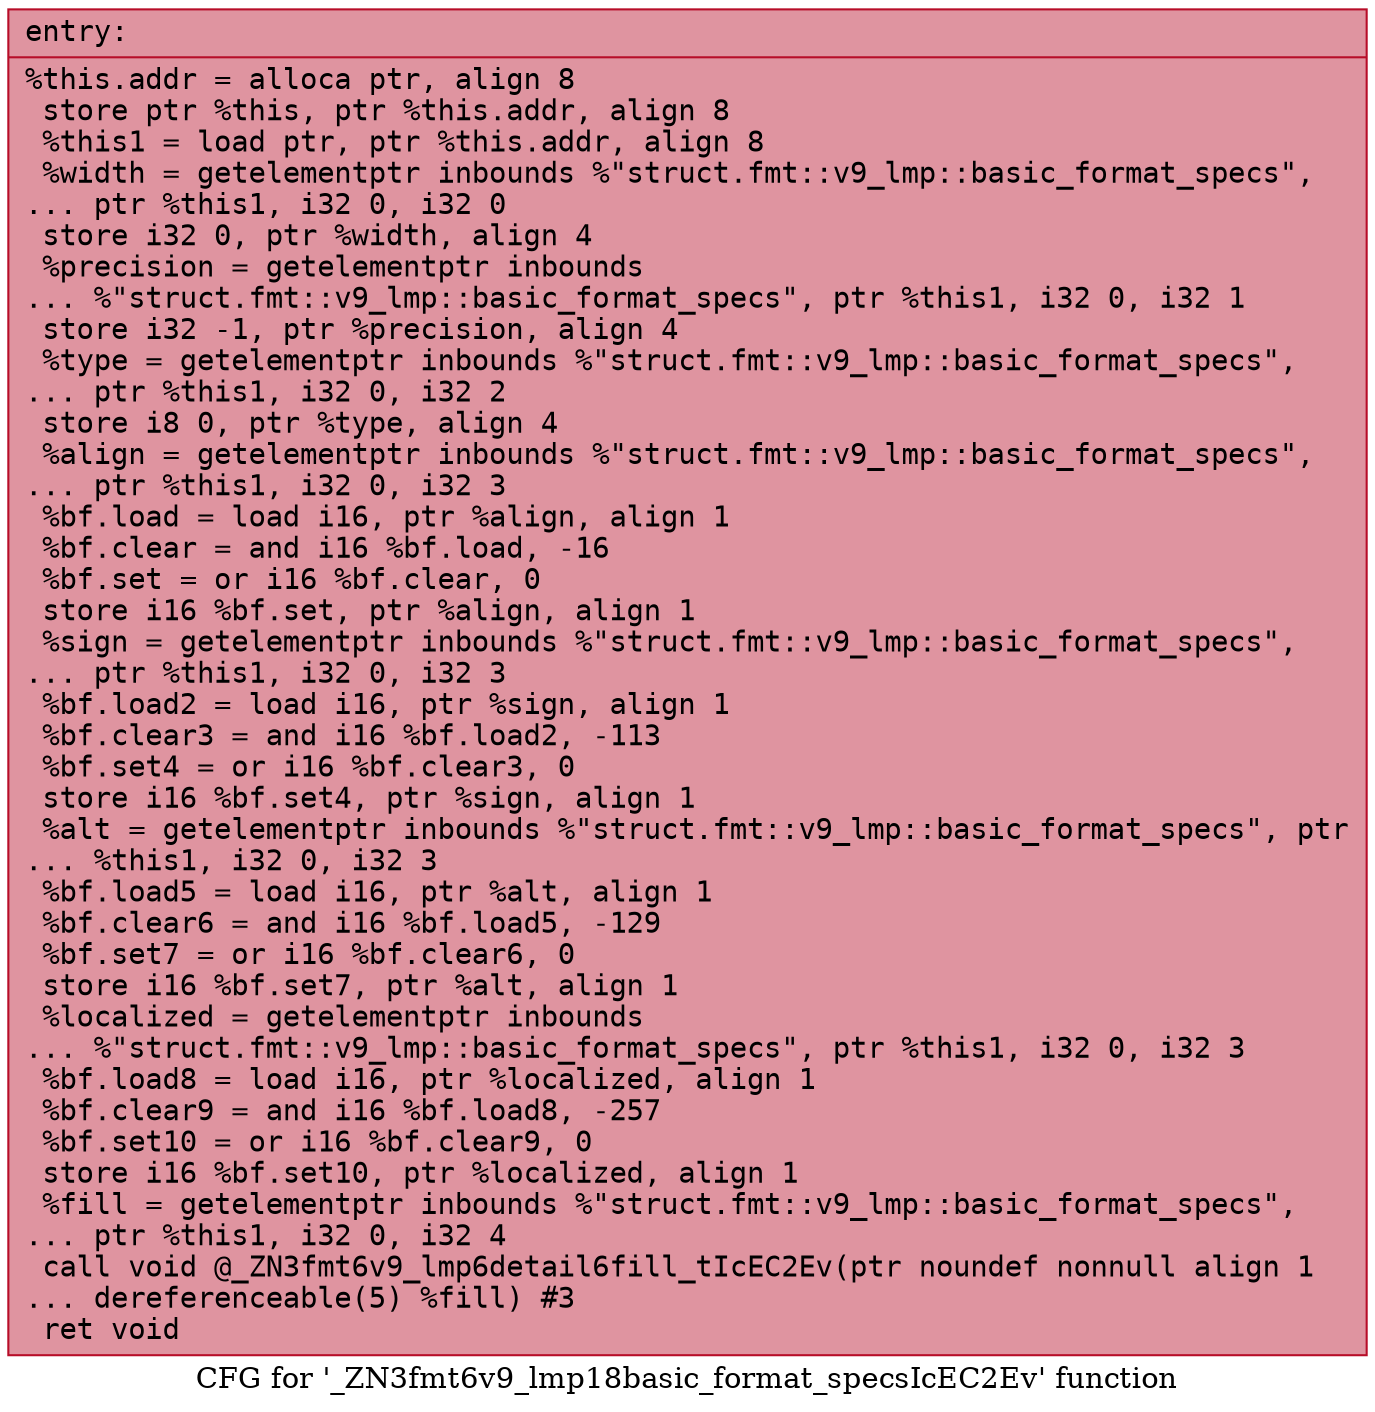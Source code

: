 digraph "CFG for '_ZN3fmt6v9_lmp18basic_format_specsIcEC2Ev' function" {
	label="CFG for '_ZN3fmt6v9_lmp18basic_format_specsIcEC2Ev' function";

	Node0x556bfea6d7f0 [shape=record,color="#b70d28ff", style=filled, fillcolor="#b70d2870" fontname="Courier",label="{entry:\l|  %this.addr = alloca ptr, align 8\l  store ptr %this, ptr %this.addr, align 8\l  %this1 = load ptr, ptr %this.addr, align 8\l  %width = getelementptr inbounds %\"struct.fmt::v9_lmp::basic_format_specs\",\l... ptr %this1, i32 0, i32 0\l  store i32 0, ptr %width, align 4\l  %precision = getelementptr inbounds\l... %\"struct.fmt::v9_lmp::basic_format_specs\", ptr %this1, i32 0, i32 1\l  store i32 -1, ptr %precision, align 4\l  %type = getelementptr inbounds %\"struct.fmt::v9_lmp::basic_format_specs\",\l... ptr %this1, i32 0, i32 2\l  store i8 0, ptr %type, align 4\l  %align = getelementptr inbounds %\"struct.fmt::v9_lmp::basic_format_specs\",\l... ptr %this1, i32 0, i32 3\l  %bf.load = load i16, ptr %align, align 1\l  %bf.clear = and i16 %bf.load, -16\l  %bf.set = or i16 %bf.clear, 0\l  store i16 %bf.set, ptr %align, align 1\l  %sign = getelementptr inbounds %\"struct.fmt::v9_lmp::basic_format_specs\",\l... ptr %this1, i32 0, i32 3\l  %bf.load2 = load i16, ptr %sign, align 1\l  %bf.clear3 = and i16 %bf.load2, -113\l  %bf.set4 = or i16 %bf.clear3, 0\l  store i16 %bf.set4, ptr %sign, align 1\l  %alt = getelementptr inbounds %\"struct.fmt::v9_lmp::basic_format_specs\", ptr\l... %this1, i32 0, i32 3\l  %bf.load5 = load i16, ptr %alt, align 1\l  %bf.clear6 = and i16 %bf.load5, -129\l  %bf.set7 = or i16 %bf.clear6, 0\l  store i16 %bf.set7, ptr %alt, align 1\l  %localized = getelementptr inbounds\l... %\"struct.fmt::v9_lmp::basic_format_specs\", ptr %this1, i32 0, i32 3\l  %bf.load8 = load i16, ptr %localized, align 1\l  %bf.clear9 = and i16 %bf.load8, -257\l  %bf.set10 = or i16 %bf.clear9, 0\l  store i16 %bf.set10, ptr %localized, align 1\l  %fill = getelementptr inbounds %\"struct.fmt::v9_lmp::basic_format_specs\",\l... ptr %this1, i32 0, i32 4\l  call void @_ZN3fmt6v9_lmp6detail6fill_tIcEC2Ev(ptr noundef nonnull align 1\l... dereferenceable(5) %fill) #3\l  ret void\l}"];
}
